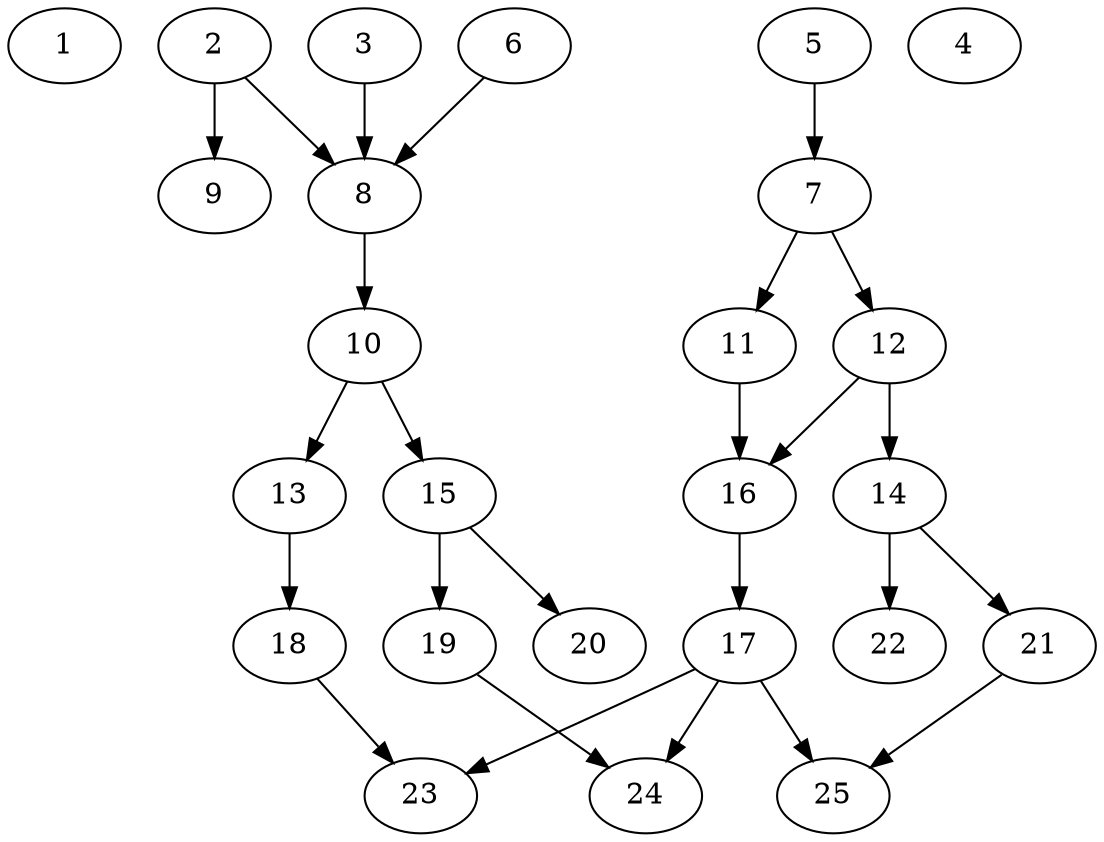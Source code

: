 // DAG (tier=2-normal, mode=data, n=25, ccr=0.443, fat=0.554, density=0.427, regular=0.596, jump=0.196, mindata=2097152, maxdata=16777216)
// DAG automatically generated by daggen at Sun Aug 24 16:33:34 2025
// /home/ermia/Project/Environments/daggen/bin/daggen --dot --ccr 0.443 --fat 0.554 --regular 0.596 --density 0.427 --jump 0.196 --mindata 2097152 --maxdata 16777216 -n 25 
digraph G {
  1 [size="3883515200405504000000", alpha="0.07", expect_size="1941757600202752000000"]
  2 [size="230193117259628544000", alpha="0.05", expect_size="115096558629814272000"]
  2 -> 8 [size ="300481825996800"]
  2 -> 9 [size ="300481825996800"]
  3 [size="3268557306262509056", alpha="0.02", expect_size="1634278653131254528"]
  3 -> 8 [size ="1384070198067200"]
  4 [size="2008042774012613120", alpha="0.12", expect_size="1004021387006306560"]
  5 [size="121816219657126805504", alpha="0.15", expect_size="60908109828563402752"]
  5 -> 7 [size ="196589385678848"]
  6 [size="12886286659699968", alpha="0.18", expect_size="6443143329849984"]
  6 -> 8 [size ="647253718990848"]
  7 [size="2473502783602249695232", alpha="0.00", expect_size="1236751391801124847616"]
  7 -> 11 [size ="1463181683720192"]
  7 -> 12 [size ="1463181683720192"]
  8 [size="759509100584239104000", alpha="0.08", expect_size="379754550292119552000"]
  8 -> 10 [size ="665955650764800"]
  9 [size="542980610420388134912", alpha="0.14", expect_size="271490305210194067456"]
  10 [size="1119152607337443584", alpha="0.03", expect_size="559576303668721792"]
  10 -> 13 [size ="507879555596288"]
  10 -> 15 [size ="507879555596288"]
  11 [size="23676423276689788", alpha="0.19", expect_size="11838211638344894"]
  11 -> 16 [size ="635079709687808"]
  12 [size="326023126915649472", alpha="0.14", expect_size="163011563457824736"]
  12 -> 14 [size ="684014646067200"]
  12 -> 16 [size ="684014646067200"]
  13 [size="711215164183556390912", alpha="0.19", expect_size="355607582091778195456"]
  13 -> 18 [size ="637417514074112"]
  14 [size="50199197500295528", alpha="0.10", expect_size="25099598750147764"]
  14 -> 21 [size ="1251632532684800"]
  14 -> 22 [size ="1251632532684800"]
  15 [size="1464913515206362005504", alpha="0.02", expect_size="732456757603181002752"]
  15 -> 19 [size ="1031885027278848"]
  15 -> 20 [size ="1031885027278848"]
  16 [size="51818623328040776", alpha="0.02", expect_size="25909311664020388"]
  16 -> 17 [size ="1242835894403072"]
  17 [size="3514036180878608", alpha="0.11", expect_size="1757018090439304"]
  17 -> 23 [size ="150664801943552"]
  17 -> 24 [size ="150664801943552"]
  17 -> 25 [size ="150664801943552"]
  18 [size="5308789003692692480", alpha="0.09", expect_size="2654394501846346240"]
  18 -> 23 [size ="2208306298880000"]
  19 [size="855231425035537152", alpha="0.15", expect_size="427615712517768576"]
  19 -> 24 [size ="300783136407552"]
  20 [size="129579677313574000", alpha="0.10", expect_size="64789838656787000"]
  21 [size="795876364648448000000", alpha="0.04", expect_size="397938182324224000000"]
  21 -> 25 [size ="687047966720000"]
  22 [size="604458826551506501632", alpha="0.01", expect_size="302229413275753250816"]
  23 [size="1648827960832528", alpha="0.16", expect_size="824413980416264"]
  24 [size="2580643560441249792000", alpha="0.19", expect_size="1290321780220624896000"]
  25 [size="101424710964142928", alpha="0.19", expect_size="50712355482071464"]
}